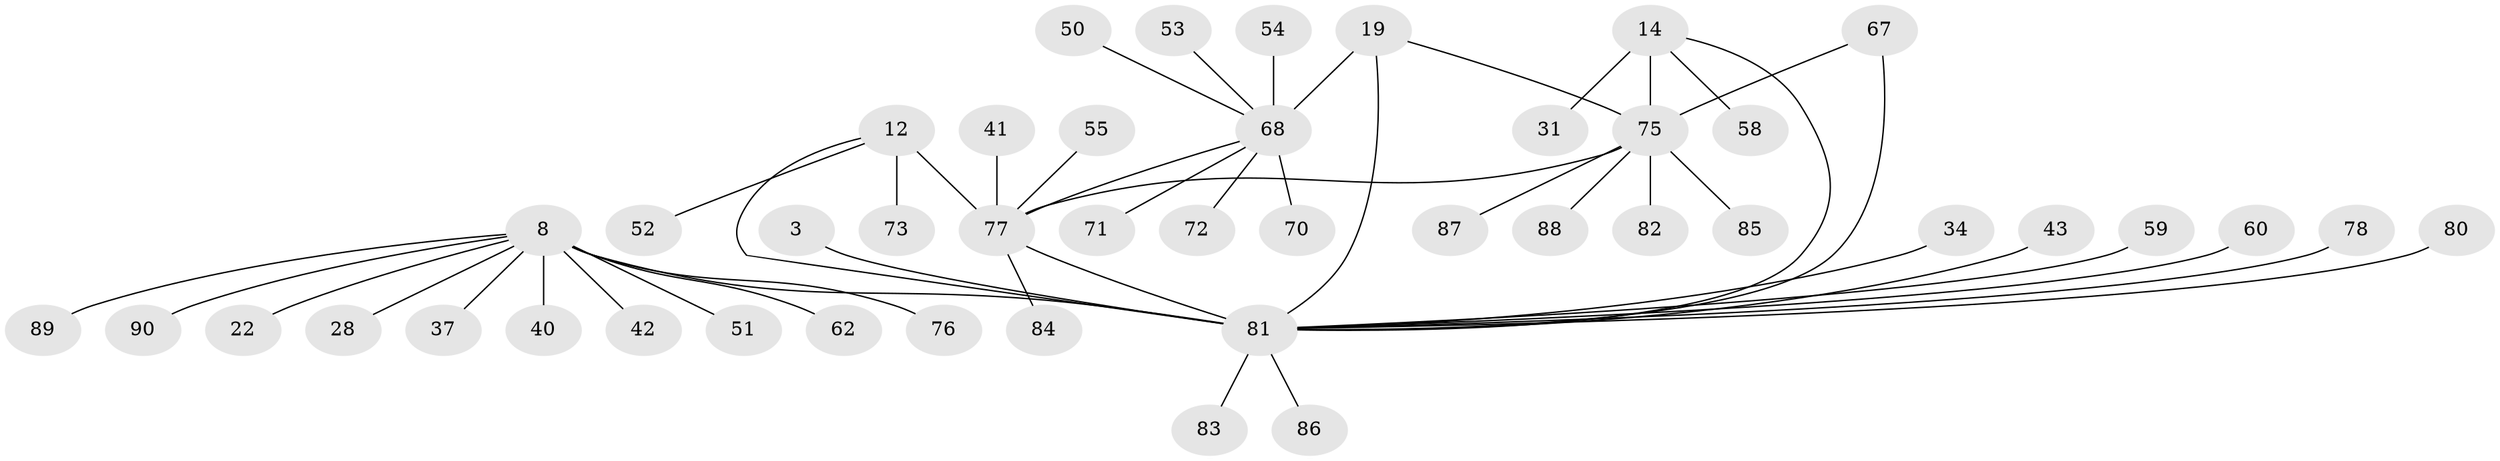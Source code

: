 // original degree distribution, {7: 0.044444444444444446, 3: 0.06666666666666667, 9: 0.011111111111111112, 11: 0.011111111111111112, 6: 0.044444444444444446, 5: 0.044444444444444446, 8: 0.011111111111111112, 4: 0.022222222222222223, 12: 0.011111111111111112, 13: 0.011111111111111112, 2: 0.15555555555555556, 1: 0.5666666666666667}
// Generated by graph-tools (version 1.1) at 2025/56/03/09/25 04:56:07]
// undirected, 45 vertices, 49 edges
graph export_dot {
graph [start="1"]
  node [color=gray90,style=filled];
  3;
  8 [super="+7"];
  12 [super="+10"];
  14 [super="+13"];
  19 [super="+17"];
  22;
  28;
  31;
  34;
  37;
  40;
  41;
  42;
  43;
  50 [super="+46"];
  51;
  52 [super="+44"];
  53 [super="+30"];
  54;
  55;
  58 [super="+21"];
  59;
  60;
  62 [super="+36"];
  67 [super="+63"];
  68 [super="+35+38+47+49"];
  70;
  71 [super="+66"];
  72;
  73;
  75 [super="+64"];
  76;
  77 [super="+61+11"];
  78 [super="+69"];
  80 [super="+56"];
  81 [super="+29+4+24+27+6"];
  82;
  83 [super="+65+79"];
  84 [super="+32+45"];
  85;
  86;
  87;
  88 [super="+74"];
  89;
  90;
  3 -- 81 [weight=3];
  8 -- 22;
  8 -- 51;
  8 -- 37;
  8 -- 40;
  8 -- 42;
  8 -- 76;
  8 -- 89;
  8 -- 90;
  8 -- 28;
  8 -- 62;
  8 -- 81 [weight=5];
  12 -- 73;
  12 -- 52;
  12 -- 81;
  12 -- 77 [weight=4];
  14 -- 31;
  14 -- 58;
  14 -- 81 [weight=2];
  14 -- 75 [weight=4];
  19 -- 81 [weight=2];
  19 -- 68 [weight=4];
  19 -- 75;
  34 -- 81;
  41 -- 77;
  43 -- 81;
  50 -- 68;
  53 -- 68;
  54 -- 68;
  55 -- 77;
  59 -- 81;
  60 -- 81;
  67 -- 81 [weight=2];
  67 -- 75;
  68 -- 70;
  68 -- 72;
  68 -- 71;
  68 -- 77;
  75 -- 77;
  75 -- 82;
  75 -- 85;
  75 -- 87;
  75 -- 88;
  77 -- 81 [weight=3];
  77 -- 84;
  78 -- 81;
  80 -- 81;
  81 -- 83;
  81 -- 86;
}
